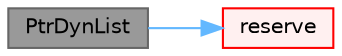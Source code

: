 digraph "PtrDynList"
{
 // LATEX_PDF_SIZE
  bgcolor="transparent";
  edge [fontname=Helvetica,fontsize=10,labelfontname=Helvetica,labelfontsize=10];
  node [fontname=Helvetica,fontsize=10,shape=box,height=0.2,width=0.4];
  rankdir="LR";
  Node1 [id="Node000001",label="PtrDynList",height=0.2,width=0.4,color="gray40", fillcolor="grey60", style="filled", fontcolor="black",tooltip=" "];
  Node1 -> Node2 [id="edge1_Node000001_Node000002",color="steelblue1",style="solid",tooltip=" "];
  Node2 [id="Node000002",label="reserve",height=0.2,width=0.4,color="red", fillcolor="#FFF0F0", style="filled",URL="$classFoam_1_1PtrDynList.html#abf5220c7a9431e653f5c507f4807d891",tooltip=" "];
}
